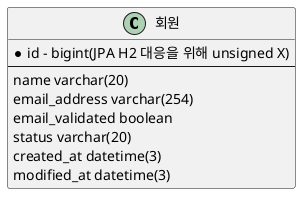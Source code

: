 @startuml

class "회원" as member {
    * id - bigint(JPA H2 대응을 위해 unsigned X)
    ---
    name varchar(20)
    email_address varchar(254)
    email_validated boolean
    status varchar(20)
    created_at datetime(3)
    modified_at datetime(3)
}
@enduml